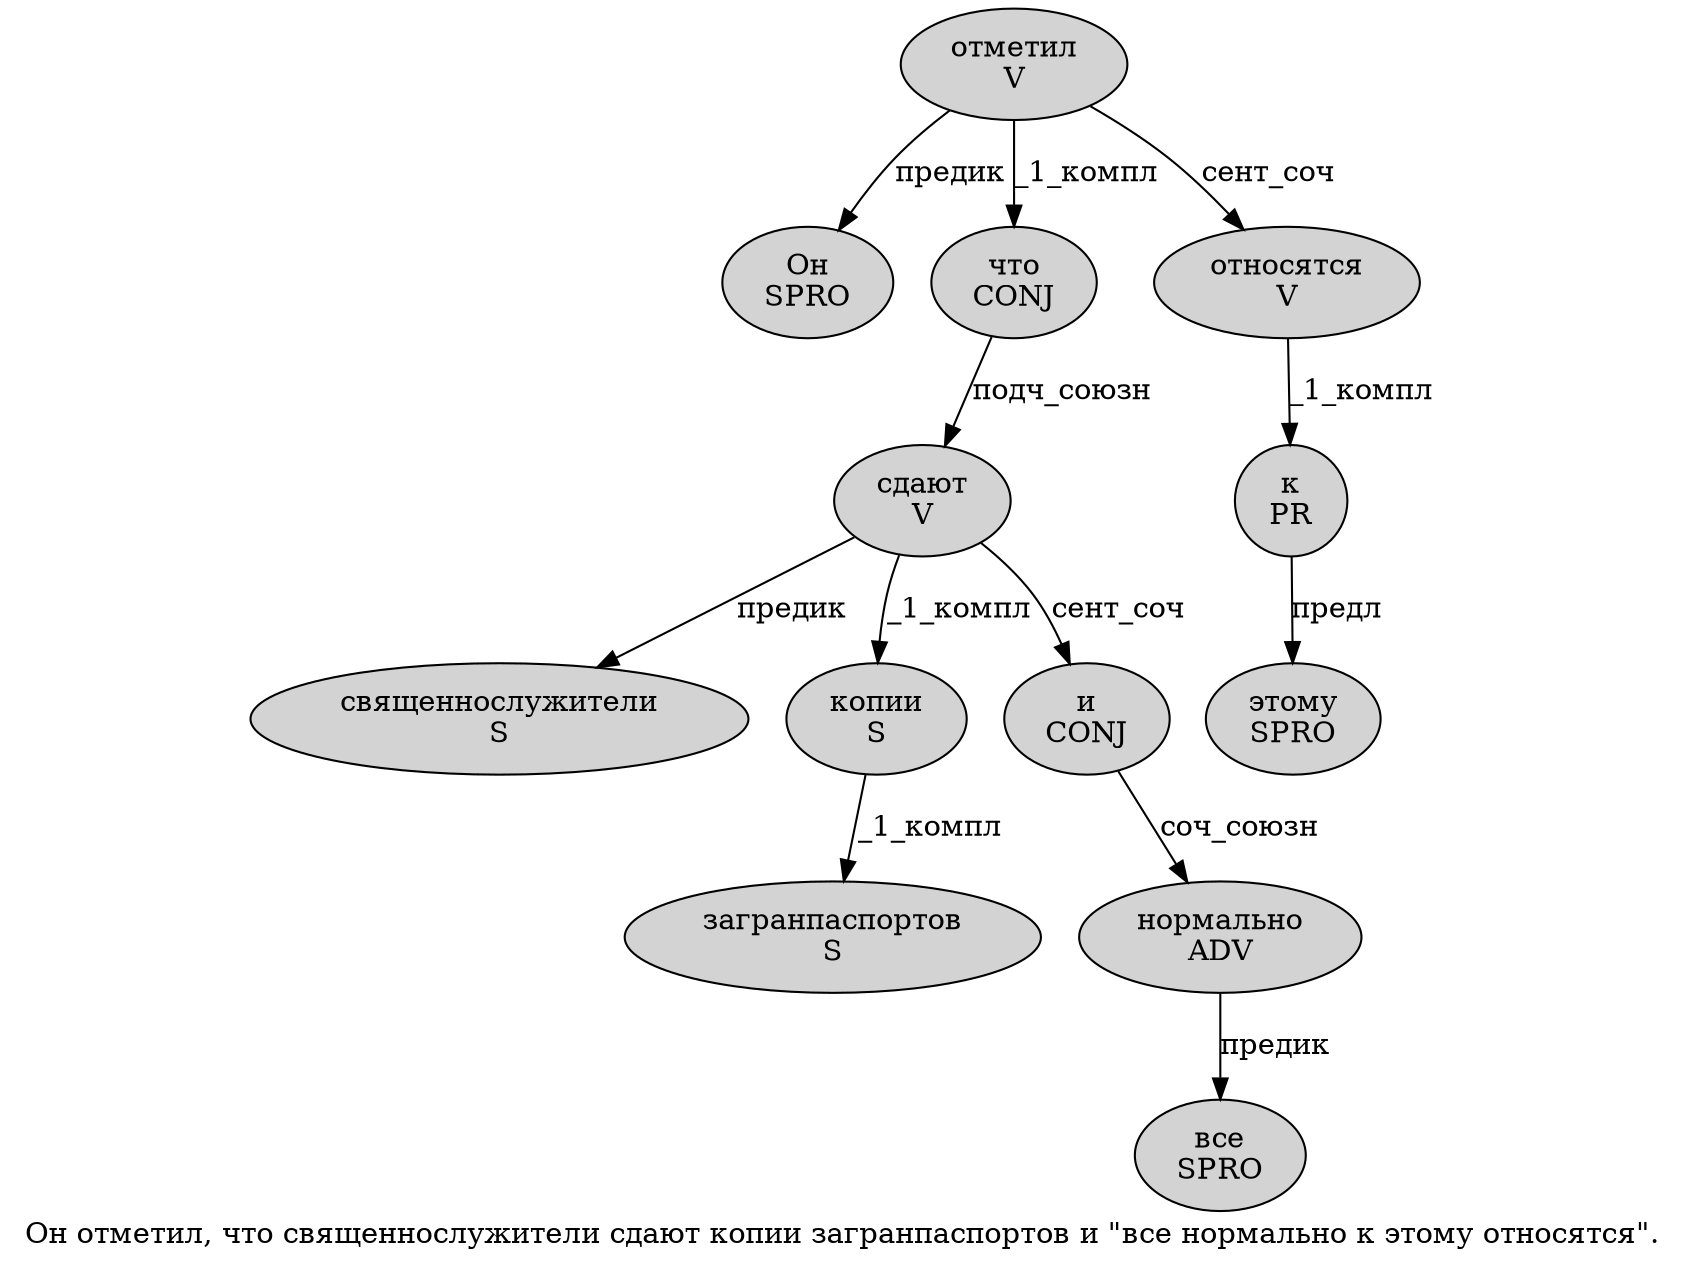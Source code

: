 digraph SENTENCE_1540 {
	graph [label="Он отметил, что священнослужители сдают копии загранпаспортов и \"все нормально к этому относятся\"."]
	node [style=filled]
		0 [label="Он
SPRO" color="" fillcolor=lightgray penwidth=1 shape=ellipse]
		1 [label="отметил
V" color="" fillcolor=lightgray penwidth=1 shape=ellipse]
		3 [label="что
CONJ" color="" fillcolor=lightgray penwidth=1 shape=ellipse]
		4 [label="священнослужители
S" color="" fillcolor=lightgray penwidth=1 shape=ellipse]
		5 [label="сдают
V" color="" fillcolor=lightgray penwidth=1 shape=ellipse]
		6 [label="копии
S" color="" fillcolor=lightgray penwidth=1 shape=ellipse]
		7 [label="загранпаспортов
S" color="" fillcolor=lightgray penwidth=1 shape=ellipse]
		8 [label="и
CONJ" color="" fillcolor=lightgray penwidth=1 shape=ellipse]
		10 [label="все
SPRO" color="" fillcolor=lightgray penwidth=1 shape=ellipse]
		11 [label="нормально
ADV" color="" fillcolor=lightgray penwidth=1 shape=ellipse]
		12 [label="к
PR" color="" fillcolor=lightgray penwidth=1 shape=ellipse]
		13 [label="этому
SPRO" color="" fillcolor=lightgray penwidth=1 shape=ellipse]
		14 [label="относятся
V" color="" fillcolor=lightgray penwidth=1 shape=ellipse]
			8 -> 11 [label="соч_союзн"]
			5 -> 4 [label="предик"]
			5 -> 6 [label="_1_компл"]
			5 -> 8 [label="сент_соч"]
			11 -> 10 [label="предик"]
			6 -> 7 [label="_1_компл"]
			14 -> 12 [label="_1_компл"]
			1 -> 0 [label="предик"]
			1 -> 3 [label="_1_компл"]
			1 -> 14 [label="сент_соч"]
			3 -> 5 [label="подч_союзн"]
			12 -> 13 [label="предл"]
}